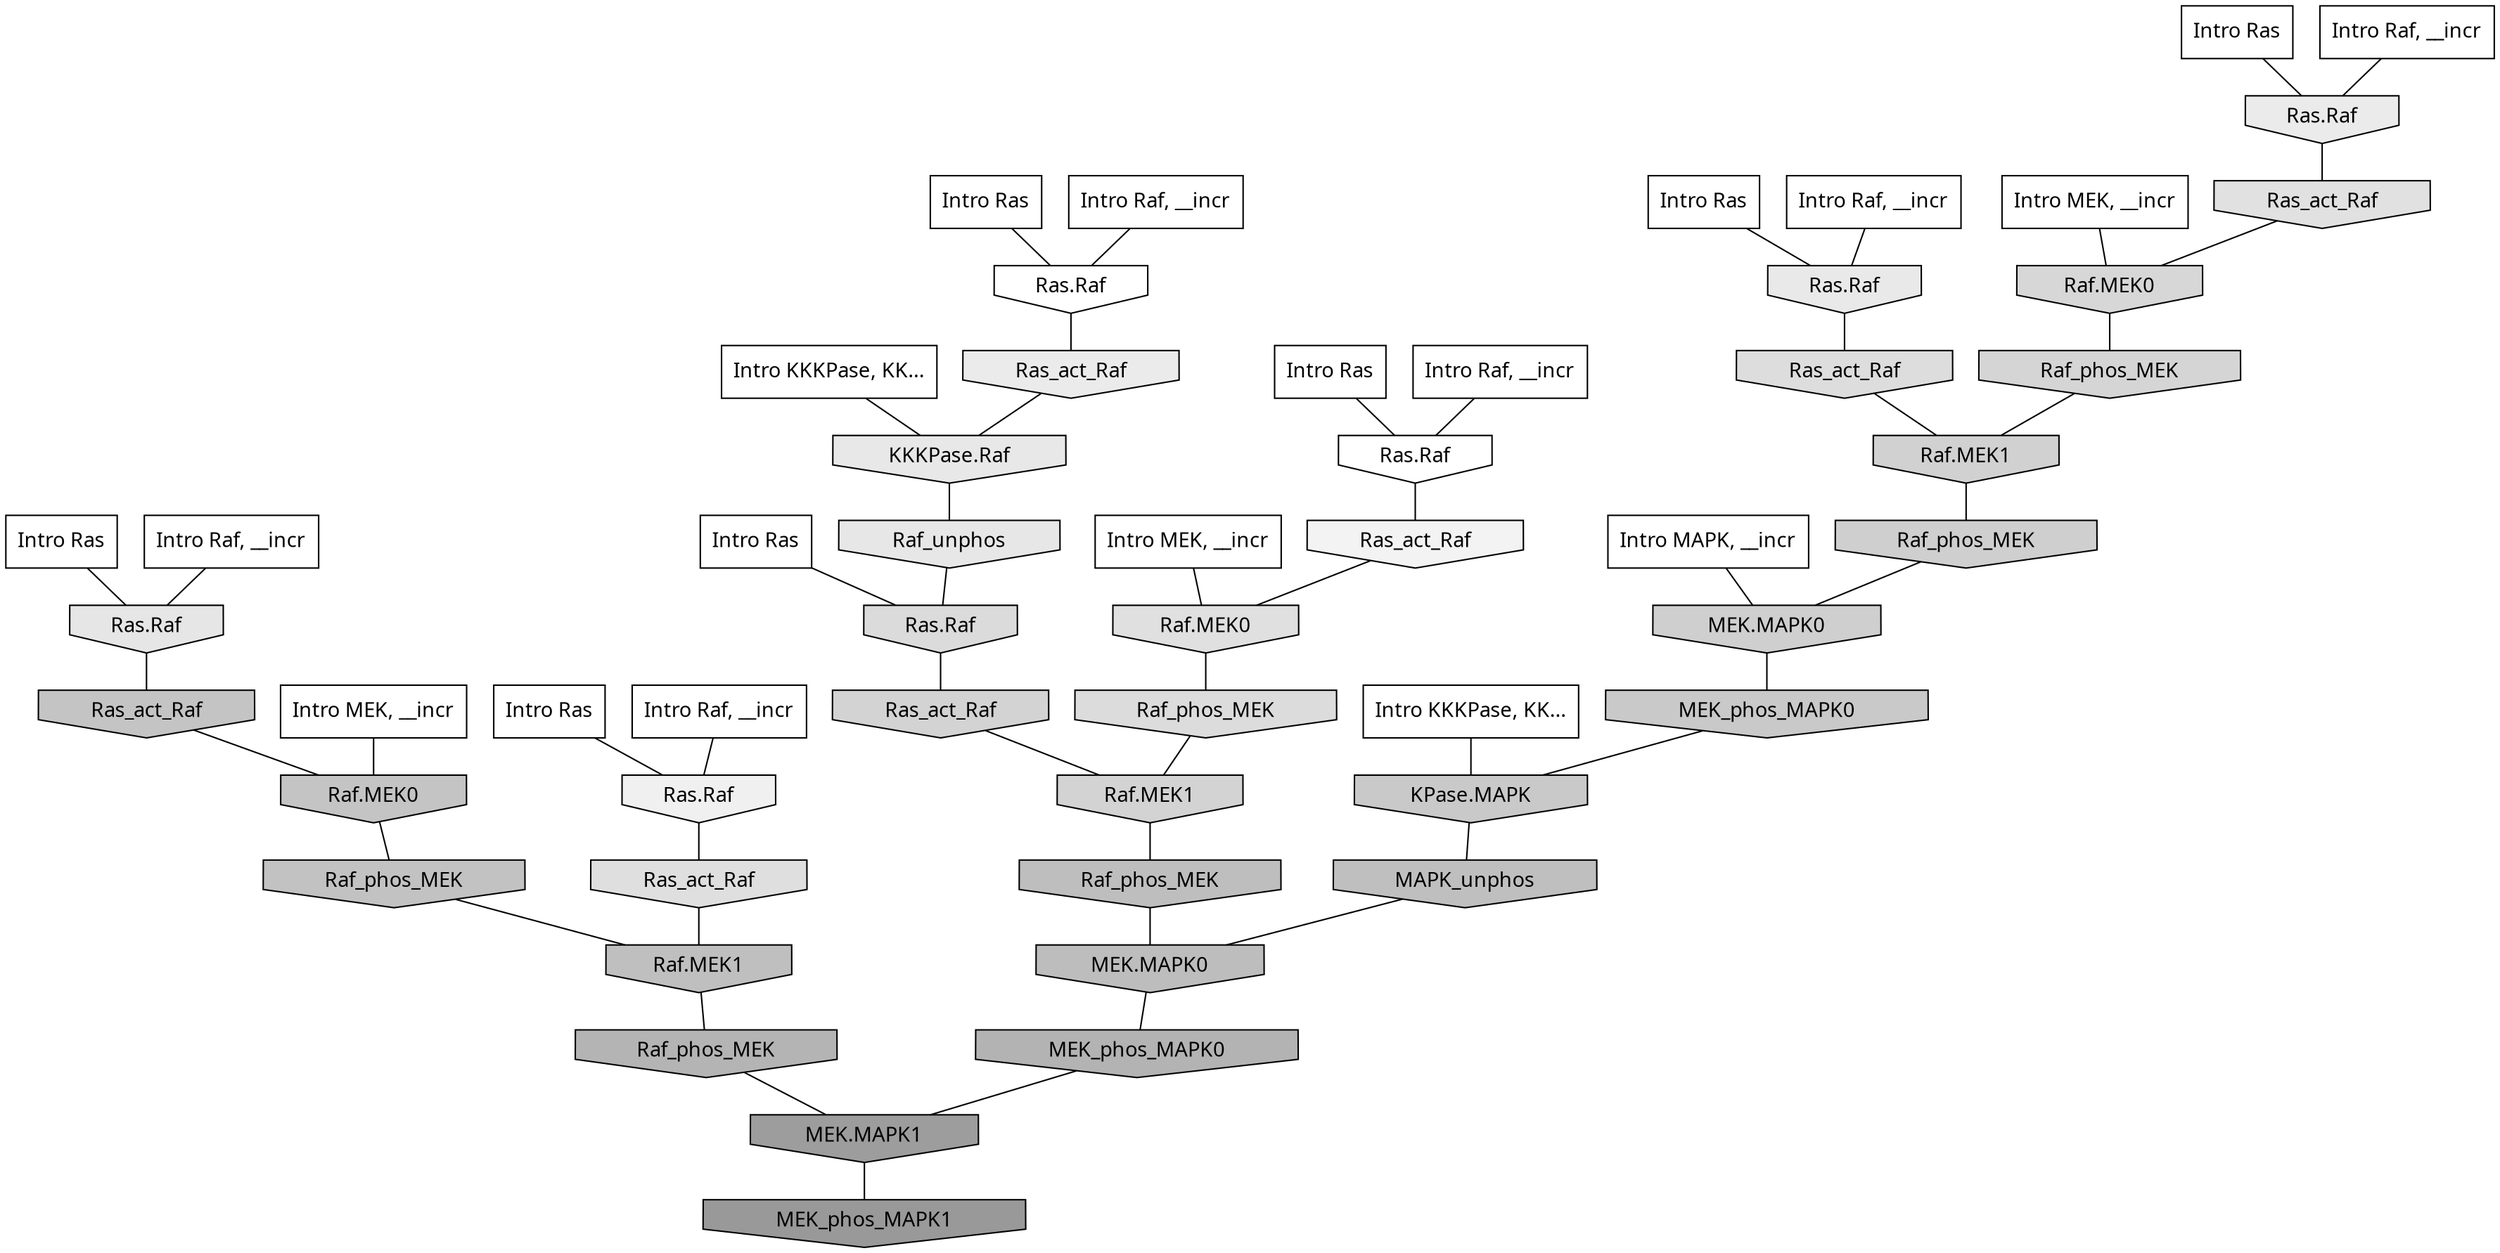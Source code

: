 digraph G{
  rankdir="TB";
  ranksep=0.30;
  node [fontname="CMU Serif"];
  edge [fontname="CMU Serif"];
  
  13 [label="Intro Ras", shape=rectangle, style=filled, fillcolor="0.000 0.000 1.000"]
  
  34 [label="Intro Ras", shape=rectangle, style=filled, fillcolor="0.000 0.000 1.000"]
  
  39 [label="Intro Ras", shape=rectangle, style=filled, fillcolor="0.000 0.000 1.000"]
  
  52 [label="Intro Ras", shape=rectangle, style=filled, fillcolor="0.000 0.000 1.000"]
  
  67 [label="Intro Ras", shape=rectangle, style=filled, fillcolor="0.000 0.000 1.000"]
  
  69 [label="Intro Ras", shape=rectangle, style=filled, fillcolor="0.000 0.000 1.000"]
  
  75 [label="Intro Ras", shape=rectangle, style=filled, fillcolor="0.000 0.000 1.000"]
  
  139 [label="Intro Raf, __incr", shape=rectangle, style=filled, fillcolor="0.000 0.000 1.000"]
  
  158 [label="Intro Raf, __incr", shape=rectangle, style=filled, fillcolor="0.000 0.000 1.000"]
  
  215 [label="Intro Raf, __incr", shape=rectangle, style=filled, fillcolor="0.000 0.000 1.000"]
  
  777 [label="Intro Raf, __incr", shape=rectangle, style=filled, fillcolor="0.000 0.000 1.000"]
  
  905 [label="Intro Raf, __incr", shape=rectangle, style=filled, fillcolor="0.000 0.000 1.000"]
  
  916 [label="Intro Raf, __incr", shape=rectangle, style=filled, fillcolor="0.000 0.000 1.000"]
  
  1142 [label="Intro MEK, __incr", shape=rectangle, style=filled, fillcolor="0.000 0.000 1.000"]
  
  1392 [label="Intro MEK, __incr", shape=rectangle, style=filled, fillcolor="0.000 0.000 1.000"]
  
  1856 [label="Intro MEK, __incr", shape=rectangle, style=filled, fillcolor="0.000 0.000 1.000"]
  
  2873 [label="Intro MAPK, __incr", shape=rectangle, style=filled, fillcolor="0.000 0.000 1.000"]
  
  3129 [label="Intro KKKPase, KK...", shape=rectangle, style=filled, fillcolor="0.000 0.000 1.000"]
  
  3190 [label="Intro KKKPase, KK...", shape=rectangle, style=filled, fillcolor="0.000 0.000 1.000"]
  
  3204 [label="Ras.Raf", shape=invhouse, style=filled, fillcolor="0.000 0.000 1.000"]
  
  3276 [label="Ras.Raf", shape=invhouse, style=filled, fillcolor="0.000 0.000 1.000"]
  
  3641 [label="Ras_act_Raf", shape=invhouse, style=filled, fillcolor="0.000 0.000 0.953"]
  
  3795 [label="Ras.Raf", shape=invhouse, style=filled, fillcolor="0.000 0.000 0.939"]
  
  4086 [label="Ras.Raf", shape=invhouse, style=filled, fillcolor="0.000 0.000 0.920"]
  
  4109 [label="Ras_act_Raf", shape=invhouse, style=filled, fillcolor="0.000 0.000 0.919"]
  
  4195 [label="Ras.Raf", shape=invhouse, style=filled, fillcolor="0.000 0.000 0.912"]
  
  4245 [label="KKKPase.Raf", shape=invhouse, style=filled, fillcolor="0.000 0.000 0.909"]
  
  4309 [label="Raf_unphos", shape=invhouse, style=filled, fillcolor="0.000 0.000 0.903"]
  
  4328 [label="Ras.Raf", shape=invhouse, style=filled, fillcolor="0.000 0.000 0.902"]
  
  4693 [label="Ras_act_Raf", shape=invhouse, style=filled, fillcolor="0.000 0.000 0.880"]
  
  4732 [label="Raf.MEK0", shape=invhouse, style=filled, fillcolor="0.000 0.000 0.878"]
  
  4805 [label="Ras_act_Raf", shape=invhouse, style=filled, fillcolor="0.000 0.000 0.874"]
  
  4915 [label="Ras_act_Raf", shape=invhouse, style=filled, fillcolor="0.000 0.000 0.866"]
  
  5012 [label="Raf_phos_MEK", shape=invhouse, style=filled, fillcolor="0.000 0.000 0.860"]
  
  5064 [label="Ras.Raf", shape=invhouse, style=filled, fillcolor="0.000 0.000 0.856"]
  
  5383 [label="Raf.MEK0", shape=invhouse, style=filled, fillcolor="0.000 0.000 0.841"]
  
  5488 [label="Raf_phos_MEK", shape=invhouse, style=filled, fillcolor="0.000 0.000 0.833"]
  
  5557 [label="Ras_act_Raf", shape=invhouse, style=filled, fillcolor="0.000 0.000 0.828"]
  
  5560 [label="Raf.MEK1", shape=invhouse, style=filled, fillcolor="0.000 0.000 0.828"]
  
  5729 [label="Raf.MEK1", shape=invhouse, style=filled, fillcolor="0.000 0.000 0.819"]
  
  5896 [label="Raf_phos_MEK", shape=invhouse, style=filled, fillcolor="0.000 0.000 0.811"]
  
  5899 [label="MEK.MAPK0", shape=invhouse, style=filled, fillcolor="0.000 0.000 0.811"]
  
  6373 [label="MEK_phos_MAPK0", shape=invhouse, style=filled, fillcolor="0.000 0.000 0.788"]
  
  6375 [label="KPase.MAPK", shape=invhouse, style=filled, fillcolor="0.000 0.000 0.788"]
  
  6941 [label="Ras_act_Raf", shape=invhouse, style=filled, fillcolor="0.000 0.000 0.766"]
  
  6943 [label="Raf.MEK0", shape=invhouse, style=filled, fillcolor="0.000 0.000 0.766"]
  
  7142 [label="Raf_phos_MEK", shape=invhouse, style=filled, fillcolor="0.000 0.000 0.760"]
  
  7491 [label="Raf.MEK1", shape=invhouse, style=filled, fillcolor="0.000 0.000 0.749"]
  
  7540 [label="MAPK_unphos", shape=invhouse, style=filled, fillcolor="0.000 0.000 0.748"]
  
  7667 [label="Raf_phos_MEK", shape=invhouse, style=filled, fillcolor="0.000 0.000 0.743"]
  
  7792 [label="MEK.MAPK0", shape=invhouse, style=filled, fillcolor="0.000 0.000 0.739"]
  
  8840 [label="Raf_phos_MEK", shape=invhouse, style=filled, fillcolor="0.000 0.000 0.707"]
  
  9040 [label="MEK_phos_MAPK0", shape=invhouse, style=filled, fillcolor="0.000 0.000 0.701"]
  
  13678 [label="MEK.MAPK1", shape=invhouse, style=filled, fillcolor="0.000 0.000 0.615"]
  
  14824 [label="MEK_phos_MAPK1", shape=invhouse, style=filled, fillcolor="0.000 0.000 0.600"]
  
  
  13678 -> 14824 [dir=none, color="0.000 0.000 0.000"] 
  9040 -> 13678 [dir=none, color="0.000 0.000 0.000"] 
  8840 -> 13678 [dir=none, color="0.000 0.000 0.000"] 
  7792 -> 9040 [dir=none, color="0.000 0.000 0.000"] 
  7667 -> 7792 [dir=none, color="0.000 0.000 0.000"] 
  7540 -> 7792 [dir=none, color="0.000 0.000 0.000"] 
  7491 -> 8840 [dir=none, color="0.000 0.000 0.000"] 
  7142 -> 7491 [dir=none, color="0.000 0.000 0.000"] 
  6943 -> 7142 [dir=none, color="0.000 0.000 0.000"] 
  6941 -> 6943 [dir=none, color="0.000 0.000 0.000"] 
  6375 -> 7540 [dir=none, color="0.000 0.000 0.000"] 
  6373 -> 6375 [dir=none, color="0.000 0.000 0.000"] 
  5899 -> 6373 [dir=none, color="0.000 0.000 0.000"] 
  5896 -> 5899 [dir=none, color="0.000 0.000 0.000"] 
  5729 -> 5896 [dir=none, color="0.000 0.000 0.000"] 
  5560 -> 7667 [dir=none, color="0.000 0.000 0.000"] 
  5557 -> 5560 [dir=none, color="0.000 0.000 0.000"] 
  5488 -> 5729 [dir=none, color="0.000 0.000 0.000"] 
  5383 -> 5488 [dir=none, color="0.000 0.000 0.000"] 
  5064 -> 5557 [dir=none, color="0.000 0.000 0.000"] 
  5012 -> 5560 [dir=none, color="0.000 0.000 0.000"] 
  4915 -> 5729 [dir=none, color="0.000 0.000 0.000"] 
  4805 -> 7491 [dir=none, color="0.000 0.000 0.000"] 
  4732 -> 5012 [dir=none, color="0.000 0.000 0.000"] 
  4693 -> 5383 [dir=none, color="0.000 0.000 0.000"] 
  4328 -> 6941 [dir=none, color="0.000 0.000 0.000"] 
  4309 -> 5064 [dir=none, color="0.000 0.000 0.000"] 
  4245 -> 4309 [dir=none, color="0.000 0.000 0.000"] 
  4195 -> 4915 [dir=none, color="0.000 0.000 0.000"] 
  4109 -> 4245 [dir=none, color="0.000 0.000 0.000"] 
  4086 -> 4693 [dir=none, color="0.000 0.000 0.000"] 
  3795 -> 4805 [dir=none, color="0.000 0.000 0.000"] 
  3641 -> 4732 [dir=none, color="0.000 0.000 0.000"] 
  3276 -> 3641 [dir=none, color="0.000 0.000 0.000"] 
  3204 -> 4109 [dir=none, color="0.000 0.000 0.000"] 
  3190 -> 4245 [dir=none, color="0.000 0.000 0.000"] 
  3129 -> 6375 [dir=none, color="0.000 0.000 0.000"] 
  2873 -> 5899 [dir=none, color="0.000 0.000 0.000"] 
  1856 -> 6943 [dir=none, color="0.000 0.000 0.000"] 
  1392 -> 4732 [dir=none, color="0.000 0.000 0.000"] 
  1142 -> 5383 [dir=none, color="0.000 0.000 0.000"] 
  916 -> 4195 [dir=none, color="0.000 0.000 0.000"] 
  905 -> 3795 [dir=none, color="0.000 0.000 0.000"] 
  777 -> 3276 [dir=none, color="0.000 0.000 0.000"] 
  215 -> 4328 [dir=none, color="0.000 0.000 0.000"] 
  158 -> 3204 [dir=none, color="0.000 0.000 0.000"] 
  139 -> 4086 [dir=none, color="0.000 0.000 0.000"] 
  75 -> 3204 [dir=none, color="0.000 0.000 0.000"] 
  69 -> 3276 [dir=none, color="0.000 0.000 0.000"] 
  67 -> 4086 [dir=none, color="0.000 0.000 0.000"] 
  52 -> 4195 [dir=none, color="0.000 0.000 0.000"] 
  39 -> 4328 [dir=none, color="0.000 0.000 0.000"] 
  34 -> 3795 [dir=none, color="0.000 0.000 0.000"] 
  13 -> 5064 [dir=none, color="0.000 0.000 0.000"] 
  
  }
